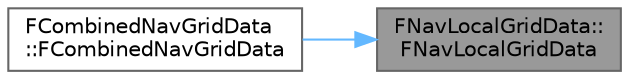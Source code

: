 digraph "FNavLocalGridData::FNavLocalGridData"
{
 // INTERACTIVE_SVG=YES
 // LATEX_PDF_SIZE
  bgcolor="transparent";
  edge [fontname=Helvetica,fontsize=10,labelfontname=Helvetica,labelfontsize=10];
  node [fontname=Helvetica,fontsize=10,shape=box,height=0.2,width=0.4];
  rankdir="RL";
  Node1 [id="Node000001",label="FNavLocalGridData::\lFNavLocalGridData",height=0.2,width=0.4,color="gray40", fillcolor="grey60", style="filled", fontcolor="black",tooltip=" "];
  Node1 -> Node2 [id="edge1_Node000001_Node000002",dir="back",color="steelblue1",style="solid",tooltip=" "];
  Node2 [id="Node000002",label="FCombinedNavGridData\l::FCombinedNavGridData",height=0.2,width=0.4,color="grey40", fillcolor="white", style="filled",URL="$d9/d2b/structFCombinedNavGridData.html#aafb18f4cd64e527de2aaa1e5ce5ff8ca",tooltip=" "];
}
